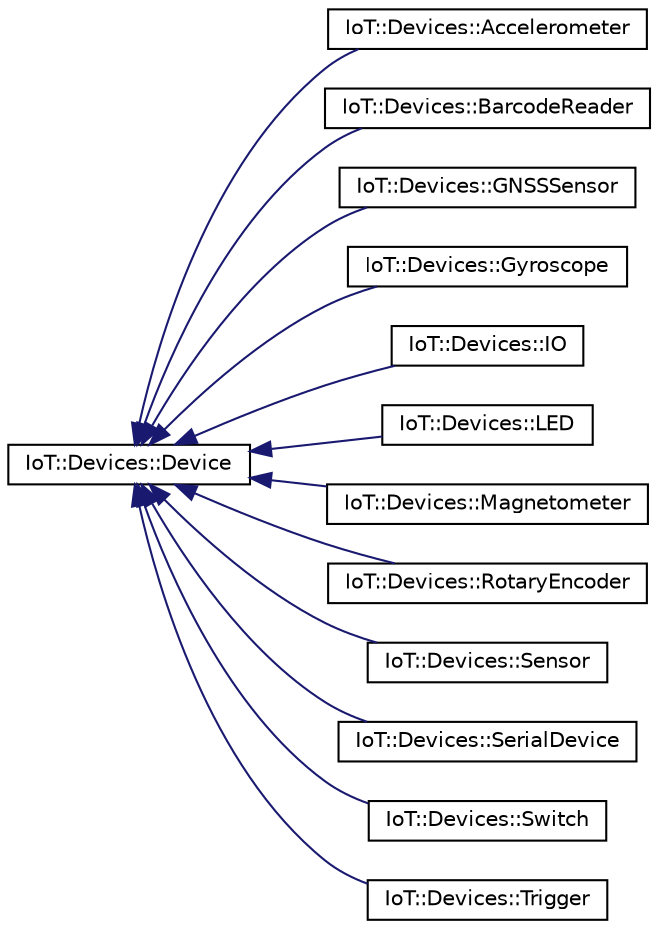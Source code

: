 digraph "Graphical Class Hierarchy"
{
 // LATEX_PDF_SIZE
  edge [fontname="Helvetica",fontsize="10",labelfontname="Helvetica",labelfontsize="10"];
  node [fontname="Helvetica",fontsize="10",shape=record];
  rankdir="LR";
  Node0 [label="IoT::Devices::Device",height=0.2,width=0.4,color="black", fillcolor="white", style="filled",URL="$classIoT_1_1Devices_1_1Device.html",tooltip=" "];
  Node0 -> Node1 [dir="back",color="midnightblue",fontsize="10",style="solid",fontname="Helvetica"];
  Node1 [label="IoT::Devices::Accelerometer",height=0.2,width=0.4,color="black", fillcolor="white", style="filled",URL="$classIoT_1_1Devices_1_1Accelerometer.html",tooltip="The interface for three-axis Accelerometers."];
  Node0 -> Node2 [dir="back",color="midnightblue",fontsize="10",style="solid",fontname="Helvetica"];
  Node2 [label="IoT::Devices::BarcodeReader",height=0.2,width=0.4,color="black", fillcolor="white", style="filled",URL="$classIoT_1_1Devices_1_1BarcodeReader.html",tooltip=" "];
  Node0 -> Node3 [dir="back",color="midnightblue",fontsize="10",style="solid",fontname="Helvetica"];
  Node3 [label="IoT::Devices::GNSSSensor",height=0.2,width=0.4,color="black", fillcolor="white", style="filled",URL="$classIoT_1_1Devices_1_1GNSSSensor.html",tooltip=" "];
  Node0 -> Node4 [dir="back",color="midnightblue",fontsize="10",style="solid",fontname="Helvetica"];
  Node4 [label="IoT::Devices::Gyroscope",height=0.2,width=0.4,color="black", fillcolor="white", style="filled",URL="$classIoT_1_1Devices_1_1Gyroscope.html",tooltip="The interface for three-axis Gyroscopes."];
  Node0 -> Node5 [dir="back",color="midnightblue",fontsize="10",style="solid",fontname="Helvetica"];
  Node5 [label="IoT::Devices::IO",height=0.2,width=0.4,color="black", fillcolor="white", style="filled",URL="$classIoT_1_1Devices_1_1IO.html",tooltip=" "];
  Node0 -> Node6 [dir="back",color="midnightblue",fontsize="10",style="solid",fontname="Helvetica"];
  Node6 [label="IoT::Devices::LED",height=0.2,width=0.4,color="black", fillcolor="white", style="filled",URL="$classIoT_1_1Devices_1_1LED.html",tooltip=" "];
  Node0 -> Node7 [dir="back",color="midnightblue",fontsize="10",style="solid",fontname="Helvetica"];
  Node7 [label="IoT::Devices::Magnetometer",height=0.2,width=0.4,color="black", fillcolor="white", style="filled",URL="$classIoT_1_1Devices_1_1Magnetometer.html",tooltip="The interface for three-axis Magnetometers."];
  Node0 -> Node8 [dir="back",color="midnightblue",fontsize="10",style="solid",fontname="Helvetica"];
  Node8 [label="IoT::Devices::RotaryEncoder",height=0.2,width=0.4,color="black", fillcolor="white", style="filled",URL="$classIoT_1_1Devices_1_1RotaryEncoder.html",tooltip="A rotary encoder with an optional push button."];
  Node0 -> Node9 [dir="back",color="midnightblue",fontsize="10",style="solid",fontname="Helvetica"];
  Node9 [label="IoT::Devices::Sensor",height=0.2,width=0.4,color="black", fillcolor="white", style="filled",URL="$classIoT_1_1Devices_1_1Sensor.html",tooltip=" "];
  Node0 -> Node10 [dir="back",color="midnightblue",fontsize="10",style="solid",fontname="Helvetica"];
  Node10 [label="IoT::Devices::SerialDevice",height=0.2,width=0.4,color="black", fillcolor="white", style="filled",URL="$classIoT_1_1Devices_1_1SerialDevice.html",tooltip=" "];
  Node0 -> Node11 [dir="back",color="midnightblue",fontsize="10",style="solid",fontname="Helvetica"];
  Node11 [label="IoT::Devices::Switch",height=0.2,width=0.4,color="black", fillcolor="white", style="filled",URL="$classIoT_1_1Devices_1_1Switch.html",tooltip=" "];
  Node0 -> Node12 [dir="back",color="midnightblue",fontsize="10",style="solid",fontname="Helvetica"];
  Node12 [label="IoT::Devices::Trigger",height=0.2,width=0.4,color="black", fillcolor="white", style="filled",URL="$classIoT_1_1Devices_1_1Trigger.html",tooltip=" "];
}
